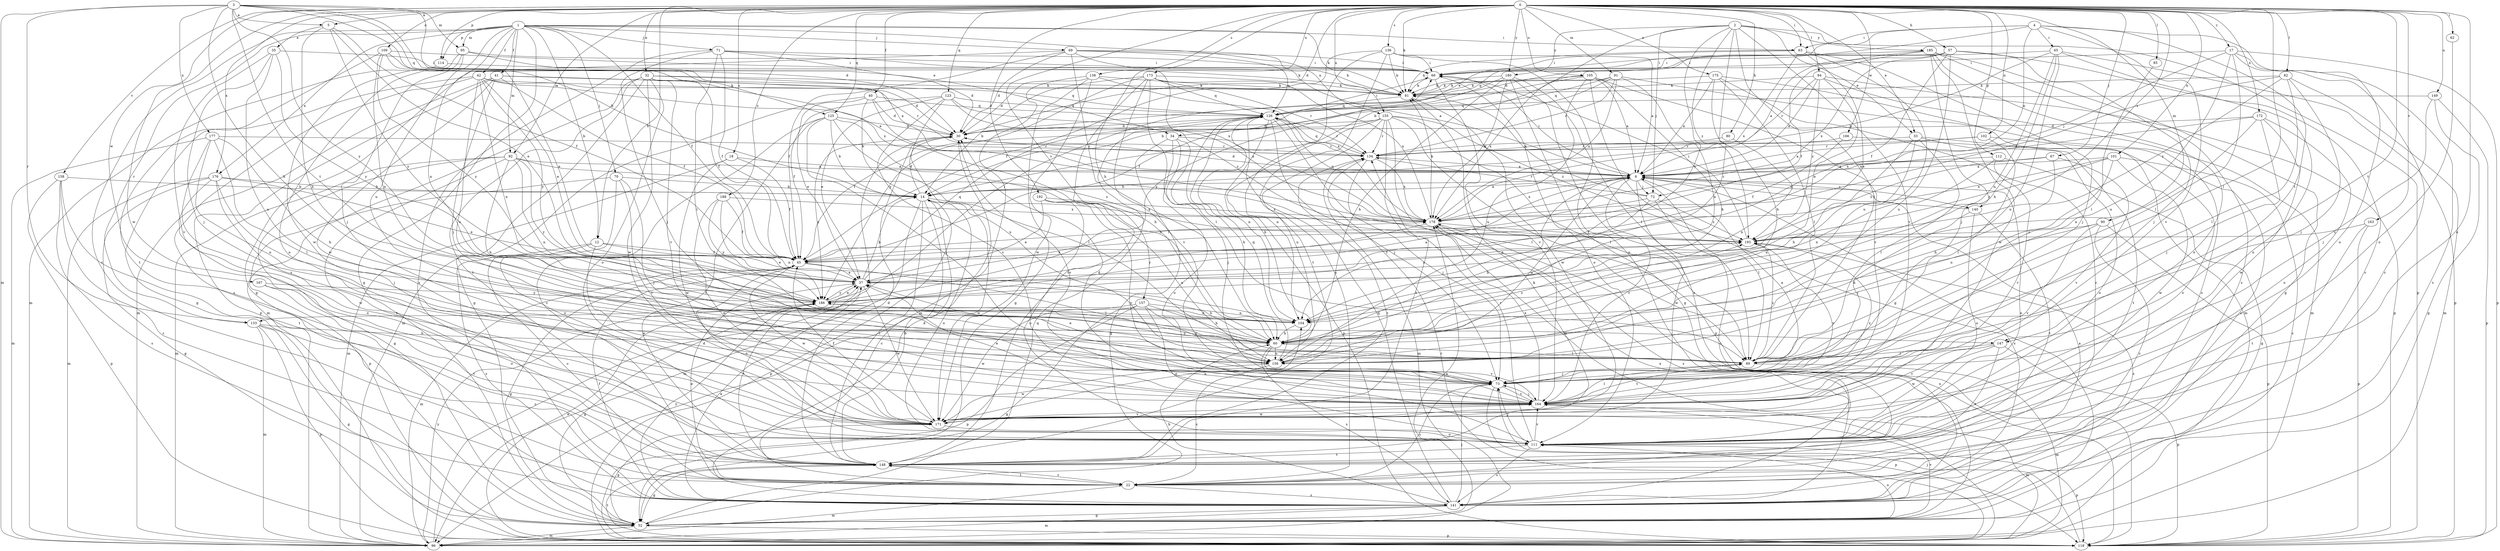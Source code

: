 strict digraph  {
0;
1;
2;
3;
4;
5;
6;
12;
14;
17;
18;
22;
30;
32;
33;
34;
35;
37;
40;
41;
42;
45;
52;
57;
60;
62;
63;
65;
66;
67;
69;
70;
71;
72;
73;
80;
81;
82;
84;
85;
89;
90;
91;
92;
95;
96;
101;
102;
104;
105;
109;
111;
112;
114;
118;
123;
125;
126;
133;
134;
136;
138;
140;
141;
147;
148;
149;
155;
156;
157;
158;
163;
164;
166;
167;
171;
172;
173;
175;
176;
177;
178;
180;
185;
186;
188;
192;
193;
0 -> 5  [label=a];
0 -> 12  [label=b];
0 -> 17  [label=c];
0 -> 18  [label=c];
0 -> 30  [label=d];
0 -> 32  [label=e];
0 -> 33  [label=e];
0 -> 40  [label=f];
0 -> 57  [label=h];
0 -> 60  [label=h];
0 -> 62  [label=i];
0 -> 63  [label=i];
0 -> 67  [label=j];
0 -> 80  [label=k];
0 -> 81  [label=k];
0 -> 82  [label=l];
0 -> 84  [label=l];
0 -> 85  [label=l];
0 -> 89  [label=l];
0 -> 90  [label=m];
0 -> 91  [label=m];
0 -> 92  [label=m];
0 -> 101  [label=n];
0 -> 102  [label=n];
0 -> 105  [label=o];
0 -> 109  [label=o];
0 -> 111  [label=o];
0 -> 112  [label=p];
0 -> 114  [label=p];
0 -> 123  [label=q];
0 -> 125  [label=q];
0 -> 136  [label=s];
0 -> 138  [label=s];
0 -> 140  [label=s];
0 -> 147  [label=t];
0 -> 149  [label=u];
0 -> 155  [label=u];
0 -> 157  [label=v];
0 -> 158  [label=v];
0 -> 163  [label=v];
0 -> 166  [label=w];
0 -> 167  [label=w];
0 -> 171  [label=w];
0 -> 172  [label=x];
0 -> 173  [label=x];
0 -> 175  [label=x];
0 -> 176  [label=x];
0 -> 180  [label=y];
0 -> 188  [label=z];
0 -> 192  [label=z];
1 -> 12  [label=b];
1 -> 22  [label=c];
1 -> 41  [label=f];
1 -> 42  [label=f];
1 -> 45  [label=f];
1 -> 52  [label=g];
1 -> 63  [label=i];
1 -> 69  [label=j];
1 -> 70  [label=j];
1 -> 71  [label=j];
1 -> 81  [label=k];
1 -> 92  [label=m];
1 -> 95  [label=m];
1 -> 104  [label=n];
1 -> 114  [label=p];
1 -> 133  [label=r];
1 -> 155  [label=u];
1 -> 156  [label=u];
1 -> 176  [label=x];
2 -> 14  [label=b];
2 -> 33  [label=e];
2 -> 72  [label=j];
2 -> 89  [label=l];
2 -> 118  [label=p];
2 -> 133  [label=r];
2 -> 164  [label=v];
2 -> 180  [label=y];
2 -> 185  [label=y];
2 -> 186  [label=y];
2 -> 193  [label=z];
3 -> 5  [label=a];
3 -> 14  [label=b];
3 -> 30  [label=d];
3 -> 34  [label=e];
3 -> 60  [label=h];
3 -> 95  [label=m];
3 -> 96  [label=m];
3 -> 125  [label=q];
3 -> 133  [label=r];
3 -> 147  [label=t];
3 -> 177  [label=x];
3 -> 186  [label=y];
4 -> 6  [label=a];
4 -> 30  [label=d];
4 -> 34  [label=e];
4 -> 63  [label=i];
4 -> 65  [label=i];
4 -> 111  [label=o];
4 -> 147  [label=t];
4 -> 164  [label=v];
5 -> 35  [label=e];
5 -> 37  [label=e];
5 -> 45  [label=f];
5 -> 60  [label=h];
5 -> 186  [label=y];
6 -> 14  [label=b];
6 -> 30  [label=d];
6 -> 66  [label=i];
6 -> 72  [label=j];
6 -> 89  [label=l];
6 -> 104  [label=n];
6 -> 111  [label=o];
6 -> 140  [label=s];
6 -> 141  [label=s];
6 -> 164  [label=v];
6 -> 171  [label=w];
6 -> 178  [label=x];
12 -> 22  [label=c];
12 -> 37  [label=e];
12 -> 45  [label=f];
12 -> 141  [label=s];
12 -> 171  [label=w];
14 -> 6  [label=a];
14 -> 22  [label=c];
14 -> 30  [label=d];
14 -> 96  [label=m];
14 -> 111  [label=o];
14 -> 118  [label=p];
14 -> 148  [label=t];
14 -> 171  [label=w];
14 -> 178  [label=x];
17 -> 22  [label=c];
17 -> 66  [label=i];
17 -> 72  [label=j];
17 -> 89  [label=l];
17 -> 118  [label=p];
17 -> 141  [label=s];
17 -> 156  [label=u];
18 -> 6  [label=a];
18 -> 45  [label=f];
18 -> 96  [label=m];
18 -> 171  [label=w];
22 -> 37  [label=e];
22 -> 96  [label=m];
22 -> 141  [label=s];
22 -> 148  [label=t];
30 -> 134  [label=r];
30 -> 164  [label=v];
30 -> 186  [label=y];
32 -> 45  [label=f];
32 -> 52  [label=g];
32 -> 81  [label=k];
32 -> 96  [label=m];
32 -> 111  [label=o];
32 -> 126  [label=q];
32 -> 148  [label=t];
32 -> 164  [label=v];
32 -> 171  [label=w];
33 -> 60  [label=h];
33 -> 89  [label=l];
33 -> 111  [label=o];
33 -> 134  [label=r];
33 -> 148  [label=t];
33 -> 156  [label=u];
34 -> 52  [label=g];
34 -> 60  [label=h];
34 -> 73  [label=j];
34 -> 111  [label=o];
34 -> 134  [label=r];
35 -> 66  [label=i];
35 -> 73  [label=j];
35 -> 156  [label=u];
35 -> 164  [label=v];
35 -> 186  [label=y];
37 -> 14  [label=b];
37 -> 60  [label=h];
37 -> 126  [label=q];
37 -> 148  [label=t];
37 -> 171  [label=w];
37 -> 178  [label=x];
37 -> 186  [label=y];
37 -> 193  [label=z];
40 -> 14  [label=b];
40 -> 30  [label=d];
40 -> 37  [label=e];
40 -> 60  [label=h];
40 -> 96  [label=m];
40 -> 126  [label=q];
41 -> 30  [label=d];
41 -> 45  [label=f];
41 -> 73  [label=j];
41 -> 81  [label=k];
41 -> 96  [label=m];
41 -> 118  [label=p];
41 -> 171  [label=w];
42 -> 6  [label=a];
42 -> 37  [label=e];
42 -> 52  [label=g];
42 -> 81  [label=k];
42 -> 104  [label=n];
42 -> 134  [label=r];
42 -> 141  [label=s];
42 -> 156  [label=u];
42 -> 186  [label=y];
45 -> 37  [label=e];
45 -> 52  [label=g];
45 -> 89  [label=l];
45 -> 96  [label=m];
45 -> 111  [label=o];
45 -> 171  [label=w];
52 -> 96  [label=m];
52 -> 111  [label=o];
52 -> 118  [label=p];
52 -> 126  [label=q];
52 -> 164  [label=v];
52 -> 178  [label=x];
57 -> 22  [label=c];
57 -> 45  [label=f];
57 -> 66  [label=i];
57 -> 73  [label=j];
57 -> 126  [label=q];
57 -> 156  [label=u];
57 -> 178  [label=x];
60 -> 89  [label=l];
60 -> 141  [label=s];
60 -> 156  [label=u];
60 -> 164  [label=v];
60 -> 193  [label=z];
62 -> 111  [label=o];
63 -> 37  [label=e];
63 -> 66  [label=i];
63 -> 73  [label=j];
63 -> 81  [label=k];
63 -> 156  [label=u];
63 -> 178  [label=x];
65 -> 14  [label=b];
65 -> 60  [label=h];
65 -> 66  [label=i];
65 -> 104  [label=n];
65 -> 111  [label=o];
65 -> 118  [label=p];
65 -> 156  [label=u];
66 -> 81  [label=k];
66 -> 111  [label=o];
66 -> 164  [label=v];
67 -> 6  [label=a];
67 -> 60  [label=h];
67 -> 164  [label=v];
67 -> 193  [label=z];
69 -> 30  [label=d];
69 -> 45  [label=f];
69 -> 52  [label=g];
69 -> 66  [label=i];
69 -> 81  [label=k];
69 -> 126  [label=q];
69 -> 178  [label=x];
69 -> 193  [label=z];
70 -> 14  [label=b];
70 -> 73  [label=j];
70 -> 111  [label=o];
70 -> 118  [label=p];
70 -> 164  [label=v];
71 -> 6  [label=a];
71 -> 30  [label=d];
71 -> 45  [label=f];
71 -> 66  [label=i];
71 -> 73  [label=j];
71 -> 89  [label=l];
71 -> 141  [label=s];
72 -> 22  [label=c];
72 -> 45  [label=f];
72 -> 60  [label=h];
72 -> 81  [label=k];
72 -> 134  [label=r];
72 -> 193  [label=z];
73 -> 6  [label=a];
73 -> 22  [label=c];
73 -> 118  [label=p];
73 -> 164  [label=v];
80 -> 104  [label=n];
80 -> 134  [label=r];
81 -> 126  [label=q];
81 -> 171  [label=w];
82 -> 73  [label=j];
82 -> 81  [label=k];
82 -> 89  [label=l];
82 -> 96  [label=m];
82 -> 178  [label=x];
82 -> 193  [label=z];
84 -> 6  [label=a];
84 -> 37  [label=e];
84 -> 81  [label=k];
84 -> 96  [label=m];
84 -> 118  [label=p];
84 -> 134  [label=r];
84 -> 193  [label=z];
85 -> 89  [label=l];
89 -> 73  [label=j];
89 -> 96  [label=m];
89 -> 164  [label=v];
89 -> 186  [label=y];
89 -> 193  [label=z];
90 -> 22  [label=c];
90 -> 60  [label=h];
90 -> 118  [label=p];
90 -> 164  [label=v];
90 -> 193  [label=z];
91 -> 14  [label=b];
91 -> 81  [label=k];
91 -> 96  [label=m];
91 -> 104  [label=n];
91 -> 126  [label=q];
91 -> 134  [label=r];
91 -> 178  [label=x];
92 -> 6  [label=a];
92 -> 52  [label=g];
92 -> 60  [label=h];
92 -> 96  [label=m];
92 -> 104  [label=n];
92 -> 148  [label=t];
92 -> 186  [label=y];
92 -> 193  [label=z];
95 -> 6  [label=a];
95 -> 66  [label=i];
95 -> 73  [label=j];
95 -> 111  [label=o];
95 -> 171  [label=w];
96 -> 30  [label=d];
96 -> 134  [label=r];
96 -> 186  [label=y];
101 -> 6  [label=a];
101 -> 141  [label=s];
101 -> 156  [label=u];
101 -> 171  [label=w];
101 -> 178  [label=x];
101 -> 193  [label=z];
102 -> 6  [label=a];
102 -> 22  [label=c];
102 -> 89  [label=l];
102 -> 134  [label=r];
104 -> 60  [label=h];
105 -> 6  [label=a];
105 -> 45  [label=f];
105 -> 52  [label=g];
105 -> 60  [label=h];
105 -> 81  [label=k];
105 -> 156  [label=u];
105 -> 164  [label=v];
105 -> 178  [label=x];
109 -> 37  [label=e];
109 -> 66  [label=i];
109 -> 104  [label=n];
109 -> 148  [label=t];
109 -> 178  [label=x];
109 -> 186  [label=y];
111 -> 73  [label=j];
111 -> 118  [label=p];
111 -> 134  [label=r];
111 -> 141  [label=s];
111 -> 148  [label=t];
111 -> 164  [label=v];
112 -> 6  [label=a];
112 -> 52  [label=g];
112 -> 104  [label=n];
112 -> 164  [label=v];
114 -> 81  [label=k];
114 -> 96  [label=m];
118 -> 37  [label=e];
118 -> 73  [label=j];
118 -> 148  [label=t];
118 -> 178  [label=x];
123 -> 37  [label=e];
123 -> 45  [label=f];
123 -> 126  [label=q];
123 -> 156  [label=u];
123 -> 164  [label=v];
123 -> 178  [label=x];
123 -> 193  [label=z];
125 -> 14  [label=b];
125 -> 22  [label=c];
125 -> 30  [label=d];
125 -> 60  [label=h];
125 -> 73  [label=j];
125 -> 89  [label=l];
125 -> 148  [label=t];
126 -> 30  [label=d];
126 -> 60  [label=h];
126 -> 66  [label=i];
126 -> 73  [label=j];
126 -> 89  [label=l];
126 -> 104  [label=n];
126 -> 118  [label=p];
126 -> 134  [label=r];
133 -> 22  [label=c];
133 -> 52  [label=g];
133 -> 60  [label=h];
133 -> 96  [label=m];
133 -> 118  [label=p];
134 -> 6  [label=a];
134 -> 73  [label=j];
134 -> 96  [label=m];
134 -> 126  [label=q];
134 -> 178  [label=x];
136 -> 6  [label=a];
136 -> 22  [label=c];
136 -> 45  [label=f];
136 -> 66  [label=i];
136 -> 81  [label=k];
136 -> 111  [label=o];
136 -> 148  [label=t];
138 -> 30  [label=d];
138 -> 52  [label=g];
138 -> 81  [label=k];
138 -> 96  [label=m];
138 -> 171  [label=w];
138 -> 178  [label=x];
140 -> 6  [label=a];
140 -> 73  [label=j];
140 -> 111  [label=o];
140 -> 148  [label=t];
141 -> 6  [label=a];
141 -> 30  [label=d];
141 -> 37  [label=e];
141 -> 45  [label=f];
141 -> 52  [label=g];
141 -> 60  [label=h];
141 -> 73  [label=j];
141 -> 96  [label=m];
141 -> 126  [label=q];
141 -> 178  [label=x];
141 -> 186  [label=y];
141 -> 193  [label=z];
147 -> 89  [label=l];
147 -> 118  [label=p];
147 -> 148  [label=t];
147 -> 164  [label=v];
147 -> 171  [label=w];
148 -> 14  [label=b];
148 -> 22  [label=c];
148 -> 30  [label=d];
148 -> 52  [label=g];
148 -> 81  [label=k];
148 -> 134  [label=r];
149 -> 52  [label=g];
149 -> 73  [label=j];
149 -> 118  [label=p];
149 -> 126  [label=q];
155 -> 30  [label=d];
155 -> 45  [label=f];
155 -> 89  [label=l];
155 -> 96  [label=m];
155 -> 104  [label=n];
155 -> 118  [label=p];
155 -> 134  [label=r];
155 -> 148  [label=t];
155 -> 156  [label=u];
155 -> 193  [label=z];
156 -> 6  [label=a];
156 -> 22  [label=c];
156 -> 37  [label=e];
156 -> 126  [label=q];
156 -> 171  [label=w];
157 -> 52  [label=g];
157 -> 60  [label=h];
157 -> 104  [label=n];
157 -> 111  [label=o];
157 -> 118  [label=p];
157 -> 156  [label=u];
157 -> 171  [label=w];
158 -> 14  [label=b];
158 -> 22  [label=c];
158 -> 118  [label=p];
158 -> 141  [label=s];
158 -> 148  [label=t];
163 -> 118  [label=p];
163 -> 148  [label=t];
163 -> 193  [label=z];
164 -> 30  [label=d];
164 -> 37  [label=e];
164 -> 73  [label=j];
164 -> 89  [label=l];
164 -> 96  [label=m];
164 -> 171  [label=w];
164 -> 178  [label=x];
164 -> 193  [label=z];
166 -> 45  [label=f];
166 -> 111  [label=o];
166 -> 134  [label=r];
167 -> 111  [label=o];
167 -> 148  [label=t];
167 -> 186  [label=y];
171 -> 45  [label=f];
171 -> 52  [label=g];
171 -> 104  [label=n];
171 -> 111  [label=o];
171 -> 164  [label=v];
172 -> 30  [label=d];
172 -> 73  [label=j];
172 -> 104  [label=n];
172 -> 111  [label=o];
172 -> 171  [label=w];
172 -> 178  [label=x];
173 -> 14  [label=b];
173 -> 81  [label=k];
173 -> 89  [label=l];
173 -> 126  [label=q];
173 -> 134  [label=r];
173 -> 148  [label=t];
173 -> 164  [label=v];
173 -> 178  [label=x];
173 -> 186  [label=y];
175 -> 6  [label=a];
175 -> 22  [label=c];
175 -> 60  [label=h];
175 -> 81  [label=k];
175 -> 89  [label=l];
175 -> 141  [label=s];
176 -> 14  [label=b];
176 -> 37  [label=e];
176 -> 52  [label=g];
176 -> 73  [label=j];
176 -> 96  [label=m];
176 -> 111  [label=o];
176 -> 171  [label=w];
177 -> 60  [label=h];
177 -> 89  [label=l];
177 -> 96  [label=m];
177 -> 134  [label=r];
177 -> 156  [label=u];
177 -> 164  [label=v];
178 -> 81  [label=k];
178 -> 126  [label=q];
178 -> 141  [label=s];
178 -> 186  [label=y];
178 -> 193  [label=z];
180 -> 52  [label=g];
180 -> 60  [label=h];
180 -> 81  [label=k];
180 -> 89  [label=l];
180 -> 141  [label=s];
180 -> 178  [label=x];
180 -> 186  [label=y];
185 -> 6  [label=a];
185 -> 45  [label=f];
185 -> 52  [label=g];
185 -> 66  [label=i];
185 -> 73  [label=j];
185 -> 111  [label=o];
185 -> 141  [label=s];
185 -> 171  [label=w];
186 -> 6  [label=a];
186 -> 37  [label=e];
186 -> 52  [label=g];
186 -> 66  [label=i];
186 -> 104  [label=n];
188 -> 45  [label=f];
188 -> 104  [label=n];
188 -> 171  [label=w];
188 -> 178  [label=x];
188 -> 186  [label=y];
192 -> 37  [label=e];
192 -> 111  [label=o];
192 -> 156  [label=u];
192 -> 164  [label=v];
192 -> 178  [label=x];
193 -> 45  [label=f];
193 -> 66  [label=i];
193 -> 164  [label=v];
}
